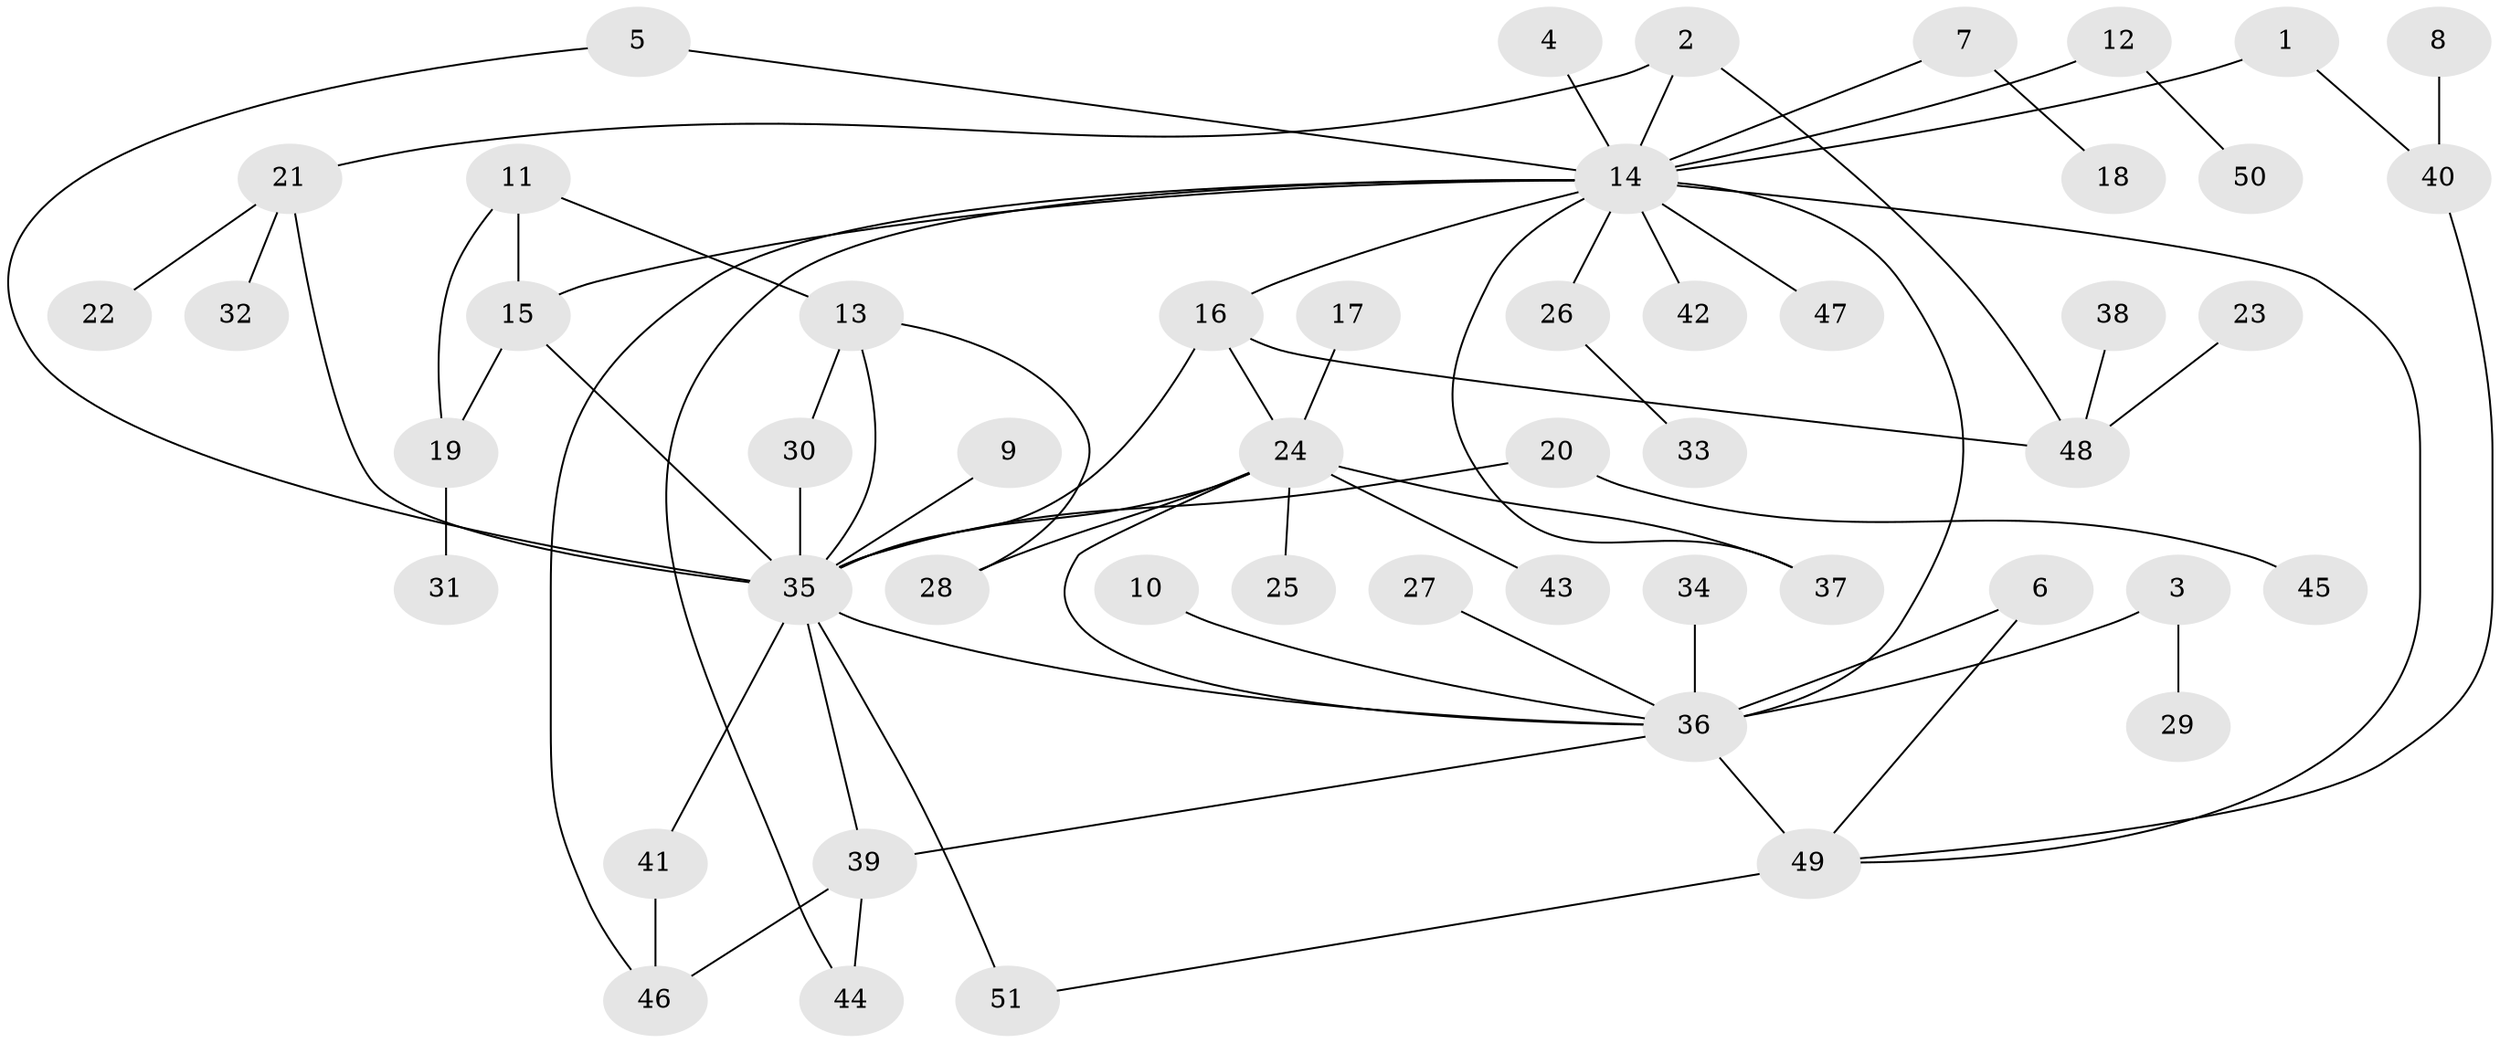 // original degree distribution, {4: 0.06944444444444445, 20: 0.013888888888888888, 15: 0.013888888888888888, 16: 0.013888888888888888, 6: 0.027777777777777776, 2: 0.3194444444444444, 9: 0.013888888888888888, 3: 0.06944444444444445, 1: 0.4305555555555556, 5: 0.027777777777777776}
// Generated by graph-tools (version 1.1) at 2025/36/03/04/25 23:36:51]
// undirected, 51 vertices, 70 edges
graph export_dot {
  node [color=gray90,style=filled];
  1;
  2;
  3;
  4;
  5;
  6;
  7;
  8;
  9;
  10;
  11;
  12;
  13;
  14;
  15;
  16;
  17;
  18;
  19;
  20;
  21;
  22;
  23;
  24;
  25;
  26;
  27;
  28;
  29;
  30;
  31;
  32;
  33;
  34;
  35;
  36;
  37;
  38;
  39;
  40;
  41;
  42;
  43;
  44;
  45;
  46;
  47;
  48;
  49;
  50;
  51;
  1 -- 14 [weight=1.0];
  1 -- 40 [weight=1.0];
  2 -- 14 [weight=1.0];
  2 -- 21 [weight=1.0];
  2 -- 48 [weight=1.0];
  3 -- 29 [weight=1.0];
  3 -- 36 [weight=1.0];
  4 -- 14 [weight=1.0];
  5 -- 14 [weight=1.0];
  5 -- 35 [weight=1.0];
  6 -- 36 [weight=1.0];
  6 -- 49 [weight=1.0];
  7 -- 14 [weight=1.0];
  7 -- 18 [weight=1.0];
  8 -- 40 [weight=1.0];
  9 -- 35 [weight=1.0];
  10 -- 36 [weight=1.0];
  11 -- 13 [weight=1.0];
  11 -- 15 [weight=1.0];
  11 -- 19 [weight=1.0];
  12 -- 14 [weight=1.0];
  12 -- 50 [weight=1.0];
  13 -- 28 [weight=1.0];
  13 -- 30 [weight=1.0];
  13 -- 35 [weight=1.0];
  14 -- 15 [weight=1.0];
  14 -- 16 [weight=1.0];
  14 -- 26 [weight=1.0];
  14 -- 36 [weight=1.0];
  14 -- 37 [weight=1.0];
  14 -- 42 [weight=1.0];
  14 -- 44 [weight=1.0];
  14 -- 46 [weight=1.0];
  14 -- 47 [weight=1.0];
  14 -- 49 [weight=1.0];
  15 -- 19 [weight=1.0];
  15 -- 35 [weight=1.0];
  16 -- 24 [weight=1.0];
  16 -- 35 [weight=1.0];
  16 -- 48 [weight=1.0];
  17 -- 24 [weight=1.0];
  19 -- 31 [weight=1.0];
  20 -- 35 [weight=1.0];
  20 -- 45 [weight=1.0];
  21 -- 22 [weight=1.0];
  21 -- 32 [weight=1.0];
  21 -- 35 [weight=1.0];
  23 -- 48 [weight=1.0];
  24 -- 25 [weight=1.0];
  24 -- 28 [weight=1.0];
  24 -- 35 [weight=1.0];
  24 -- 36 [weight=1.0];
  24 -- 37 [weight=1.0];
  24 -- 43 [weight=1.0];
  26 -- 33 [weight=1.0];
  27 -- 36 [weight=1.0];
  30 -- 35 [weight=1.0];
  34 -- 36 [weight=1.0];
  35 -- 36 [weight=1.0];
  35 -- 39 [weight=1.0];
  35 -- 41 [weight=1.0];
  35 -- 51 [weight=1.0];
  36 -- 39 [weight=1.0];
  36 -- 49 [weight=2.0];
  38 -- 48 [weight=1.0];
  39 -- 44 [weight=1.0];
  39 -- 46 [weight=1.0];
  40 -- 49 [weight=1.0];
  41 -- 46 [weight=1.0];
  49 -- 51 [weight=1.0];
}
